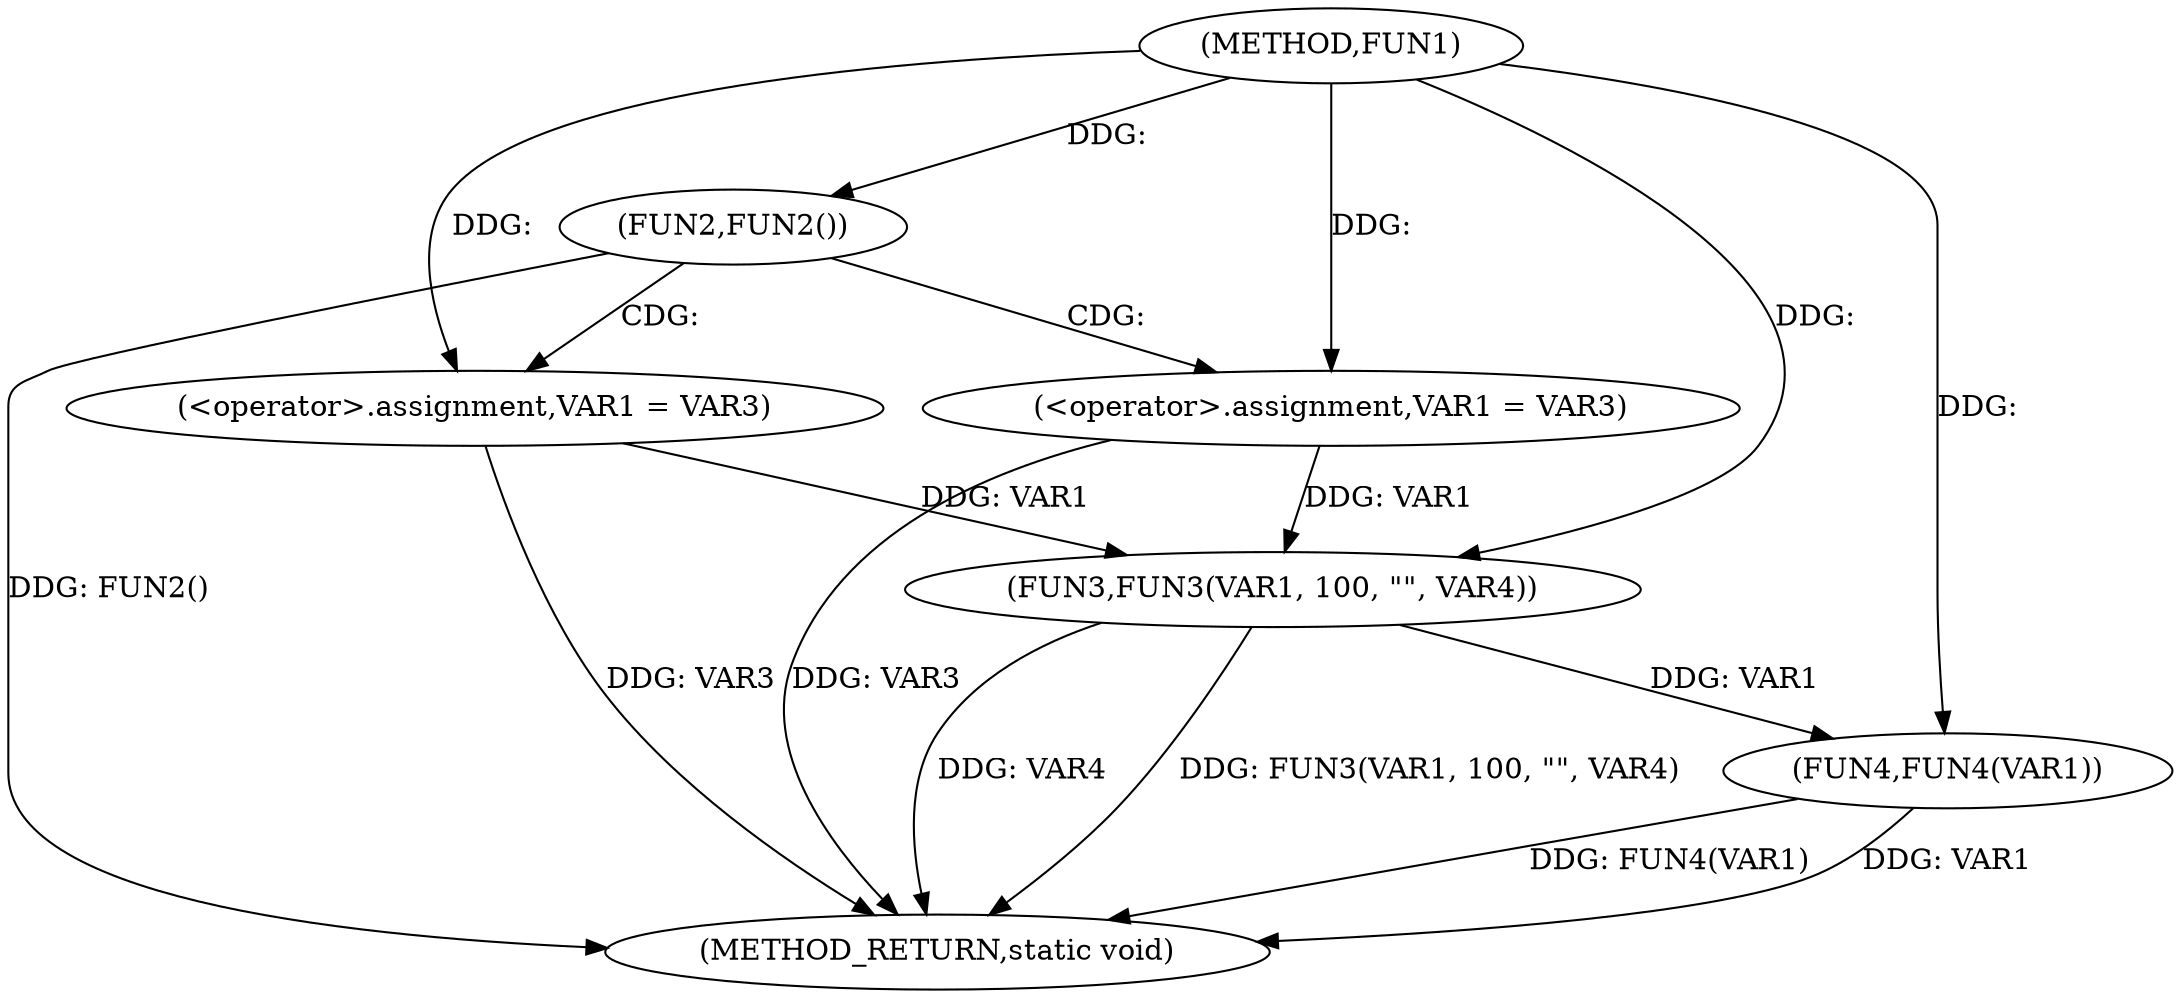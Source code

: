 digraph FUN1 {  
"1000100" [label = "(METHOD,FUN1)" ]
"1000125" [label = "(METHOD_RETURN,static void)" ]
"1000106" [label = "(FUN2,FUN2())" ]
"1000108" [label = "(<operator>.assignment,VAR1 = VAR3)" ]
"1000113" [label = "(<operator>.assignment,VAR1 = VAR3)" ]
"1000118" [label = "(FUN3,FUN3(VAR1, 100, \"\", VAR4))" ]
"1000123" [label = "(FUN4,FUN4(VAR1))" ]
  "1000123" -> "1000125"  [ label = "DDG: FUN4(VAR1)"] 
  "1000113" -> "1000125"  [ label = "DDG: VAR3"] 
  "1000118" -> "1000125"  [ label = "DDG: FUN3(VAR1, 100, \"\", VAR4)"] 
  "1000118" -> "1000125"  [ label = "DDG: VAR4"] 
  "1000106" -> "1000125"  [ label = "DDG: FUN2()"] 
  "1000123" -> "1000125"  [ label = "DDG: VAR1"] 
  "1000108" -> "1000125"  [ label = "DDG: VAR3"] 
  "1000100" -> "1000106"  [ label = "DDG: "] 
  "1000100" -> "1000108"  [ label = "DDG: "] 
  "1000100" -> "1000113"  [ label = "DDG: "] 
  "1000113" -> "1000118"  [ label = "DDG: VAR1"] 
  "1000108" -> "1000118"  [ label = "DDG: VAR1"] 
  "1000100" -> "1000118"  [ label = "DDG: "] 
  "1000118" -> "1000123"  [ label = "DDG: VAR1"] 
  "1000100" -> "1000123"  [ label = "DDG: "] 
  "1000106" -> "1000108"  [ label = "CDG: "] 
  "1000106" -> "1000113"  [ label = "CDG: "] 
}
